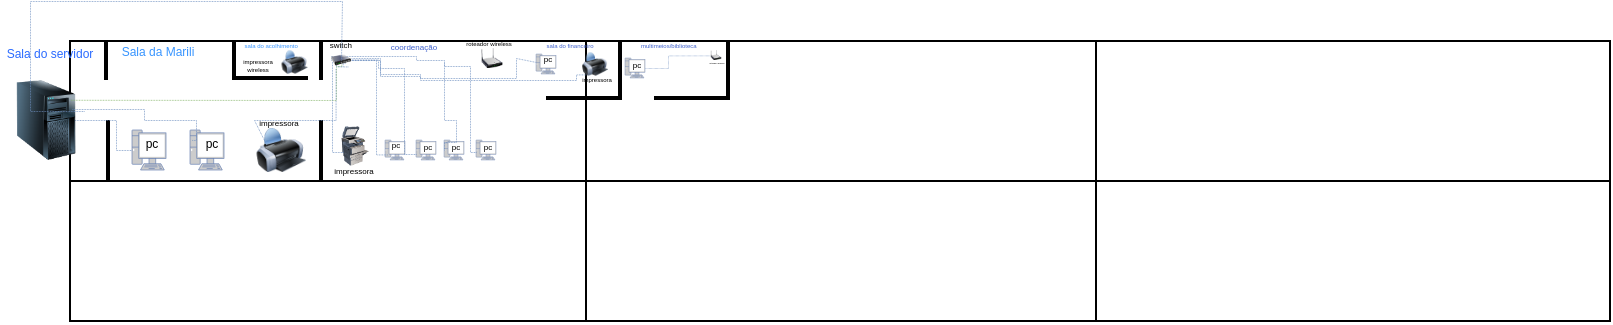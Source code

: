 <mxfile version="24.7.12">
  <diagram name="Página-1" id="NS5U5-O65Im8d6U8z58Z">
    <mxGraphModel dx="128" dy="69" grid="1" gridSize="10" guides="1" tooltips="1" connect="1" arrows="1" fold="1" page="1" pageScale="1" pageWidth="827" pageHeight="1169" math="0" shadow="0">
      <root>
        <mxCell id="0" />
        <mxCell id="1" parent="0" />
        <mxCell id="MpMNYpXZtJiI1SpBtYqB-1" value="" style="shape=table;startSize=0;container=1;collapsible=0;childLayout=tableLayout;fontStyle=1;fontFamily=Helvetica;perimeterSpacing=0;" parent="1" vertex="1">
          <mxGeometry x="57" y="80.5" width="770" height="140" as="geometry" />
        </mxCell>
        <mxCell id="MpMNYpXZtJiI1SpBtYqB-2" value="" style="shape=tableRow;horizontal=0;startSize=0;swimlaneHead=0;swimlaneBody=0;strokeColor=inherit;top=0;left=0;bottom=0;right=0;collapsible=0;dropTarget=0;fillColor=none;points=[[0,0.5],[1,0.5]];portConstraint=eastwest;" parent="MpMNYpXZtJiI1SpBtYqB-1" vertex="1">
          <mxGeometry width="770" height="70" as="geometry" />
        </mxCell>
        <mxCell id="MpMNYpXZtJiI1SpBtYqB-3" value="" style="shape=partialRectangle;html=1;whiteSpace=wrap;connectable=0;strokeColor=default;overflow=hidden;fillColor=none;top=0;left=0;bottom=0;right=0;pointerEvents=1;dashed=1;dashPattern=1 1;" parent="MpMNYpXZtJiI1SpBtYqB-2" vertex="1">
          <mxGeometry width="258" height="70" as="geometry">
            <mxRectangle width="258" height="70" as="alternateBounds" />
          </mxGeometry>
        </mxCell>
        <mxCell id="MpMNYpXZtJiI1SpBtYqB-4" value="" style="shape=partialRectangle;html=1;whiteSpace=wrap;connectable=0;strokeColor=inherit;overflow=hidden;fillColor=none;top=0;left=0;bottom=0;right=0;pointerEvents=1;" parent="MpMNYpXZtJiI1SpBtYqB-2" vertex="1">
          <mxGeometry x="258" width="255" height="70" as="geometry">
            <mxRectangle width="255" height="70" as="alternateBounds" />
          </mxGeometry>
        </mxCell>
        <mxCell id="MpMNYpXZtJiI1SpBtYqB-5" value="" style="shape=partialRectangle;html=1;whiteSpace=wrap;connectable=0;strokeColor=inherit;overflow=hidden;fillColor=none;top=0;left=0;bottom=0;right=0;pointerEvents=1;" parent="MpMNYpXZtJiI1SpBtYqB-2" vertex="1">
          <mxGeometry x="513" width="257" height="70" as="geometry">
            <mxRectangle width="257" height="70" as="alternateBounds" />
          </mxGeometry>
        </mxCell>
        <mxCell id="MpMNYpXZtJiI1SpBtYqB-6" value="" style="shape=tableRow;horizontal=0;startSize=0;swimlaneHead=0;swimlaneBody=0;strokeColor=inherit;top=0;left=0;bottom=0;right=0;collapsible=0;dropTarget=0;fillColor=none;points=[[0,0.5],[1,0.5]];portConstraint=eastwest;" parent="MpMNYpXZtJiI1SpBtYqB-1" vertex="1">
          <mxGeometry y="70" width="770" height="70" as="geometry" />
        </mxCell>
        <mxCell id="MpMNYpXZtJiI1SpBtYqB-7" value="" style="shape=partialRectangle;html=1;whiteSpace=wrap;connectable=0;strokeColor=inherit;overflow=hidden;fillColor=none;top=0;left=0;bottom=0;right=0;pointerEvents=1;" parent="MpMNYpXZtJiI1SpBtYqB-6" vertex="1">
          <mxGeometry width="258" height="70" as="geometry">
            <mxRectangle width="258" height="70" as="alternateBounds" />
          </mxGeometry>
        </mxCell>
        <mxCell id="MpMNYpXZtJiI1SpBtYqB-8" value="" style="shape=partialRectangle;html=1;whiteSpace=wrap;connectable=0;strokeColor=inherit;overflow=hidden;fillColor=none;top=0;left=0;bottom=0;right=0;pointerEvents=1;" parent="MpMNYpXZtJiI1SpBtYqB-6" vertex="1">
          <mxGeometry x="258" width="255" height="70" as="geometry">
            <mxRectangle width="255" height="70" as="alternateBounds" />
          </mxGeometry>
        </mxCell>
        <mxCell id="MpMNYpXZtJiI1SpBtYqB-9" value="" style="shape=partialRectangle;html=1;whiteSpace=wrap;connectable=0;strokeColor=inherit;overflow=hidden;fillColor=none;top=0;left=0;bottom=0;right=0;pointerEvents=1;" parent="MpMNYpXZtJiI1SpBtYqB-6" vertex="1">
          <mxGeometry x="513" width="257" height="70" as="geometry">
            <mxRectangle width="257" height="70" as="alternateBounds" />
          </mxGeometry>
        </mxCell>
        <mxCell id="-vuuoF5EBfhMEj6QQ887-2" value="&lt;font color=&quot;#2b6bff&quot;&gt;Sala do servidor&lt;/font&gt;" style="text;strokeColor=none;align=center;fillColor=none;html=1;verticalAlign=middle;whiteSpace=wrap;rounded=0;fontSize=6;" parent="1" vertex="1">
          <mxGeometry x="22" y="82" width="50" height="10" as="geometry" />
        </mxCell>
        <mxCell id="-vuuoF5EBfhMEj6QQ887-6" value="" style="line;strokeWidth=2;direction=south;html=1;" parent="1" vertex="1">
          <mxGeometry x="70" y="120" width="12" height="30" as="geometry" />
        </mxCell>
        <mxCell id="-vuuoF5EBfhMEj6QQ887-7" value="" style="line;strokeWidth=2;direction=south;html=1;" parent="1" vertex="1">
          <mxGeometry x="70" y="80" width="10" height="20" as="geometry" />
        </mxCell>
        <mxCell id="-vuuoF5EBfhMEj6QQ887-28" style="edgeStyle=orthogonalEdgeStyle;rounded=0;orthogonalLoop=1;jettySize=auto;html=1;endArrow=none;endFill=0;dashed=1;targetPerimeterSpacing=-5;sourcePerimeterSpacing=-3;dashPattern=1 1;jumpSize=15;strokeWidth=0.4;shadow=0;fillColor=#dae8fc;strokeColor=#6c8ebf;" parent="1" source="-vuuoF5EBfhMEj6QQ887-8" target="-vuuoF5EBfhMEj6QQ887-18" edge="1">
          <mxGeometry relative="1" as="geometry" />
        </mxCell>
        <mxCell id="-vuuoF5EBfhMEj6QQ887-8" value="" style="image;html=1;image=img/lib/clip_art/computers/Server_Tower_128x128.png;strokeWidth=3;" parent="1" vertex="1">
          <mxGeometry x="30" y="100" width="30" height="40" as="geometry" />
        </mxCell>
        <mxCell id="-vuuoF5EBfhMEj6QQ887-17" value="&lt;font&gt;Sala da Marili&lt;/font&gt;" style="text;strokeColor=none;align=center;fillColor=none;html=1;verticalAlign=middle;whiteSpace=wrap;rounded=0;fontSize=6;fontColor=#3895FF;" parent="1" vertex="1">
          <mxGeometry x="76" y="81" width="50" height="10" as="geometry" />
        </mxCell>
        <mxCell id="-vuuoF5EBfhMEj6QQ887-18" value="" style="fontColor=#0066CC;verticalAlign=top;verticalLabelPosition=bottom;labelPosition=center;align=center;html=1;outlineConnect=0;fillColor=#CCCCCC;strokeColor=#6881B3;gradientColor=none;gradientDirection=north;strokeWidth=2;shape=mxgraph.networks.pc;rotation=0;" parent="1" vertex="1">
          <mxGeometry x="88" y="125" width="17" height="20" as="geometry" />
        </mxCell>
        <mxCell id="-vuuoF5EBfhMEj6QQ887-19" value="" style="fontColor=#0066CC;verticalAlign=top;verticalLabelPosition=bottom;labelPosition=center;align=center;html=1;outlineConnect=0;fillColor=#CCCCCC;strokeColor=#6881B3;gradientColor=none;gradientDirection=north;strokeWidth=2;shape=mxgraph.networks.pc;rotation=0;" parent="1" vertex="1">
          <mxGeometry x="117" y="125" width="17" height="20" as="geometry" />
        </mxCell>
        <mxCell id="-vuuoF5EBfhMEj6QQ887-20" value="" style="image;html=1;image=img/lib/clip_art/computers/Printer_128x128.png" parent="1" vertex="1">
          <mxGeometry x="147.5" y="124" width="30" height="22" as="geometry" />
        </mxCell>
        <mxCell id="-vuuoF5EBfhMEj6QQ887-21" value="pc" style="text;strokeColor=none;align=center;fillColor=none;html=1;verticalAlign=middle;whiteSpace=wrap;rounded=0;fontSize=6;" parent="1" vertex="1">
          <mxGeometry x="89" y="130" width="18" height="4" as="geometry" />
        </mxCell>
        <mxCell id="-vuuoF5EBfhMEj6QQ887-22" value="pc" style="text;strokeColor=none;align=center;fillColor=none;html=1;verticalAlign=middle;whiteSpace=wrap;rounded=0;fontSize=6;" parent="1" vertex="1">
          <mxGeometry x="119" y="130" width="18" height="4" as="geometry" />
        </mxCell>
        <mxCell id="-vuuoF5EBfhMEj6QQ887-23" value="impressora" style="text;strokeColor=none;align=center;fillColor=none;html=1;verticalAlign=middle;whiteSpace=wrap;rounded=0;fontSize=4;" parent="1" vertex="1">
          <mxGeometry x="144.5" y="121" width="33" height="2" as="geometry" />
        </mxCell>
        <mxCell id="-vuuoF5EBfhMEj6QQ887-30" style="edgeStyle=orthogonalEdgeStyle;rounded=0;orthogonalLoop=1;jettySize=auto;html=1;endArrow=none;endFill=0;dashed=1;targetPerimeterSpacing=-4;sourcePerimeterSpacing=-7;dashPattern=1 1;jumpSize=15;strokeWidth=0.4;shadow=0;fillColor=#dae8fc;strokeColor=#6c8ebf;endSize=6;entryX=-0.081;entryY=-0.01;entryDx=0;entryDy=0;entryPerimeter=0;" parent="1" target="-vuuoF5EBfhMEj6QQ887-22" edge="1">
          <mxGeometry relative="1" as="geometry">
            <mxPoint x="58" y="114.5" as="sourcePoint" />
            <mxPoint x="130" y="130" as="targetPoint" />
            <Array as="points">
              <mxPoint x="94" y="115" />
              <mxPoint x="94" y="120" />
              <mxPoint x="120" y="120" />
              <mxPoint x="120" y="130" />
            </Array>
          </mxGeometry>
        </mxCell>
        <mxCell id="-vuuoF5EBfhMEj6QQ887-34" value="" style="line;strokeWidth=2;direction=south;html=1;" parent="1" vertex="1">
          <mxGeometry x="177.5" y="80" width="10" height="20" as="geometry" />
        </mxCell>
        <mxCell id="-vuuoF5EBfhMEj6QQ887-35" value="" style="line;strokeWidth=2;direction=south;html=1;" parent="1" vertex="1">
          <mxGeometry x="176.5" y="120" width="12" height="30" as="geometry" />
        </mxCell>
        <mxCell id="-vuuoF5EBfhMEj6QQ887-39" value="switch&amp;nbsp;" style="text;strokeColor=none;align=center;fillColor=none;html=1;verticalAlign=middle;whiteSpace=wrap;rounded=0;fontSize=4;" parent="1" vertex="1">
          <mxGeometry x="183" y="82" width="19.5" height="2" as="geometry" />
        </mxCell>
        <mxCell id="-vuuoF5EBfhMEj6QQ887-40" value="&lt;font style=&quot;font-size: 4px;&quot; color=&quot;#3f60cc&quot;&gt;coordenação&lt;/font&gt;" style="text;strokeColor=none;align=center;fillColor=none;html=1;verticalAlign=middle;whiteSpace=wrap;rounded=0;fontSize=5;fontColor=#cc3838;" parent="1" vertex="1">
          <mxGeometry x="204" y="78" width="50" height="10" as="geometry" />
        </mxCell>
        <mxCell id="-vuuoF5EBfhMEj6QQ887-44" style="edgeStyle=orthogonalEdgeStyle;rounded=0;orthogonalLoop=1;jettySize=auto;html=1;endArrow=none;endFill=0;dashed=1;targetPerimeterSpacing=-4;sourcePerimeterSpacing=-7;dashPattern=1 1;jumpSize=15;strokeWidth=0.4;shadow=0;fillColor=#d5e8d4;strokeColor=#82B366;endSize=6;entryX=0.412;entryY=0.787;entryDx=0;entryDy=0;entryPerimeter=0;exitX=0.91;exitY=0.247;exitDx=0;exitDy=0;exitPerimeter=0;fontColor=#80FF00;" parent="1" source="-vuuoF5EBfhMEj6QQ887-8" edge="1">
          <mxGeometry relative="1" as="geometry">
            <mxPoint x="60" y="110" as="sourcePoint" />
            <mxPoint x="192.62" y="91.87" as="targetPoint" />
            <Array as="points">
              <mxPoint x="70" y="110" />
              <mxPoint x="190" y="110" />
              <mxPoint x="190" y="93" />
              <mxPoint x="193" y="93" />
            </Array>
          </mxGeometry>
        </mxCell>
        <mxCell id="-vuuoF5EBfhMEj6QQ887-47" style="edgeStyle=orthogonalEdgeStyle;rounded=0;orthogonalLoop=1;jettySize=auto;html=1;endArrow=none;endFill=0;dashed=1;targetPerimeterSpacing=-4;sourcePerimeterSpacing=-7;dashPattern=1 1;jumpSize=15;strokeWidth=0.4;shadow=0;fillColor=#dae8fc;strokeColor=#6c8ebf;endSize=6;entryX=0.25;entryY=1;entryDx=0;entryDy=0;" parent="1" source="-vuuoF5EBfhMEj6QQ887-20" edge="1">
          <mxGeometry relative="1" as="geometry">
            <mxPoint x="148.74" y="139.994" as="sourcePoint" />
            <mxPoint x="189.75" y="94" as="targetPoint" />
            <Array as="points">
              <mxPoint x="149" y="120" />
              <mxPoint x="190" y="120" />
            </Array>
          </mxGeometry>
        </mxCell>
        <mxCell id="-vuuoF5EBfhMEj6QQ887-48" value="" style="image;html=1;image=img/lib/clip_art/computers/Printer_Commercial_128x128.png" parent="1" vertex="1">
          <mxGeometry x="184.5" y="123" width="30" height="20" as="geometry" />
        </mxCell>
        <mxCell id="-vuuoF5EBfhMEj6QQ887-49" value="impressora" style="text;strokeColor=none;align=center;fillColor=none;html=1;verticalAlign=middle;whiteSpace=wrap;rounded=0;fontSize=4;" parent="1" vertex="1">
          <mxGeometry x="188.5" y="145" width="19.5" height="2" as="geometry" />
        </mxCell>
        <mxCell id="-vuuoF5EBfhMEj6QQ887-50" style="edgeStyle=orthogonalEdgeStyle;rounded=0;orthogonalLoop=1;jettySize=auto;html=1;endArrow=none;endFill=0;dashed=1;targetPerimeterSpacing=-4;sourcePerimeterSpacing=-7;dashPattern=1 1;jumpSize=15;strokeWidth=0.4;shadow=0;fillColor=#dae8fc;strokeColor=#6c8ebf;endSize=6;entryX=0.229;entryY=0.556;entryDx=0;entryDy=0;entryPerimeter=0;" parent="1" target="-vuuoF5EBfhMEj6QQ887-69" edge="1">
          <mxGeometry relative="1" as="geometry">
            <mxPoint x="193.5" y="136" as="sourcePoint" />
            <mxPoint x="191.84" y="92.24" as="targetPoint" />
            <Array as="points">
              <mxPoint x="188" y="136" />
              <mxPoint x="188" y="91" />
            </Array>
          </mxGeometry>
        </mxCell>
        <mxCell id="-vuuoF5EBfhMEj6QQ887-51" value="" style="fontColor=#0066CC;verticalAlign=top;verticalLabelPosition=bottom;labelPosition=center;align=center;html=1;outlineConnect=0;fillColor=#CCCCCC;strokeColor=#6881B3;gradientColor=none;gradientDirection=north;strokeWidth=2;shape=mxgraph.networks.pc;rotation=0;" parent="1" vertex="1">
          <mxGeometry x="214.5" y="130" width="10" height="10" as="geometry" />
        </mxCell>
        <mxCell id="-vuuoF5EBfhMEj6QQ887-52" value="" style="fontColor=#0066CC;verticalAlign=top;verticalLabelPosition=bottom;labelPosition=center;align=center;html=1;outlineConnect=0;fillColor=#CCCCCC;strokeColor=#6881B3;gradientColor=none;gradientDirection=north;strokeWidth=2;shape=mxgraph.networks.pc;rotation=0;" parent="1" vertex="1">
          <mxGeometry x="230" y="130" width="10" height="10" as="geometry" />
        </mxCell>
        <mxCell id="-vuuoF5EBfhMEj6QQ887-54" value="" style="fontColor=#0066CC;verticalAlign=top;verticalLabelPosition=bottom;labelPosition=center;align=center;html=1;outlineConnect=0;fillColor=#CCCCCC;strokeColor=#6881B3;gradientColor=none;gradientDirection=north;strokeWidth=2;shape=mxgraph.networks.pc;rotation=0;" parent="1" vertex="1">
          <mxGeometry x="244" y="130" width="10" height="10" as="geometry" />
        </mxCell>
        <mxCell id="-vuuoF5EBfhMEj6QQ887-55" value="" style="fontColor=#0066CC;verticalAlign=top;verticalLabelPosition=bottom;labelPosition=center;align=center;html=1;outlineConnect=0;fillColor=#CCCCCC;strokeColor=#6881B3;gradientColor=none;gradientDirection=north;strokeWidth=2;shape=mxgraph.networks.pc;rotation=0;" parent="1" vertex="1">
          <mxGeometry x="260" y="130" width="10" height="10" as="geometry" />
        </mxCell>
        <mxCell id="-vuuoF5EBfhMEj6QQ887-56" style="edgeStyle=orthogonalEdgeStyle;rounded=0;orthogonalLoop=1;jettySize=auto;html=1;endArrow=none;endFill=0;dashed=1;targetPerimeterSpacing=-4;sourcePerimeterSpacing=-7;dashPattern=1 1;jumpSize=15;strokeWidth=0.4;shadow=0;fillColor=#dae8fc;strokeColor=#6c8ebf;endSize=6;entryX=0.85;entryY=0.822;entryDx=0;entryDy=0;entryPerimeter=0;exitX=1.039;exitY=0.711;exitDx=0;exitDy=0;exitPerimeter=0;" parent="1" source="-vuuoF5EBfhMEj6QQ887-69" edge="1">
          <mxGeometry relative="1" as="geometry">
            <mxPoint x="204" y="136.78" as="sourcePoint" />
            <mxPoint x="197" y="92" as="targetPoint" />
            <Array as="points" />
          </mxGeometry>
        </mxCell>
        <mxCell id="-vuuoF5EBfhMEj6QQ887-57" style="edgeStyle=orthogonalEdgeStyle;rounded=0;orthogonalLoop=1;jettySize=auto;html=1;endArrow=none;endFill=0;dashed=1;targetPerimeterSpacing=-4;sourcePerimeterSpacing=-7;dashPattern=1 1;jumpSize=15;strokeWidth=0.4;shadow=0;fillColor=#dae8fc;strokeColor=#6c8ebf;endSize=6;entryX=0.796;entryY=0.468;entryDx=0;entryDy=0;entryPerimeter=0;exitX=1.039;exitY=0.711;exitDx=0;exitDy=0;exitPerimeter=0;" parent="1" target="-vuuoF5EBfhMEj6QQ887-69" edge="1">
          <mxGeometry relative="1" as="geometry">
            <mxPoint x="230" y="137" as="sourcePoint" />
            <mxPoint x="196.89" y="92.89" as="targetPoint" />
            <Array as="points">
              <mxPoint x="224" y="137" />
              <mxPoint x="224" y="94" />
              <mxPoint x="211" y="94" />
              <mxPoint x="211" y="90" />
            </Array>
          </mxGeometry>
        </mxCell>
        <mxCell id="-vuuoF5EBfhMEj6QQ887-58" style="edgeStyle=orthogonalEdgeStyle;rounded=0;orthogonalLoop=1;jettySize=auto;html=1;endArrow=none;endFill=0;dashed=1;targetPerimeterSpacing=-4;sourcePerimeterSpacing=-7;dashPattern=1 1;jumpSize=15;strokeWidth=0.4;shadow=0;fillColor=#dae8fc;strokeColor=#6c8ebf;endSize=6;entryX=0.583;entryY=0.8;entryDx=0;entryDy=0;entryPerimeter=0;exitX=0;exitY=0.5;exitDx=0;exitDy=0;exitPerimeter=0;" parent="1" source="-vuuoF5EBfhMEj6QQ887-69" edge="1">
          <mxGeometry relative="1" as="geometry">
            <mxPoint x="253.09" y="135" as="sourcePoint" />
            <mxPoint x="194.33" y="92" as="targetPoint" />
            <Array as="points">
              <mxPoint x="194" y="88" />
            </Array>
          </mxGeometry>
        </mxCell>
        <mxCell id="-vuuoF5EBfhMEj6QQ887-59" style="edgeStyle=orthogonalEdgeStyle;rounded=0;orthogonalLoop=1;jettySize=auto;html=1;endArrow=none;endFill=0;dashed=1;targetPerimeterSpacing=-4;sourcePerimeterSpacing=-7;dashPattern=1 1;jumpSize=15;strokeWidth=0.4;shadow=0;fillColor=#dae8fc;strokeColor=#6c8ebf;endSize=6;entryX=0.85;entryY=0.822;entryDx=0;entryDy=0;entryPerimeter=0;" parent="1" edge="1">
          <mxGeometry relative="1" as="geometry">
            <mxPoint x="260" y="136" as="sourcePoint" />
            <mxPoint x="244" y="91" as="targetPoint" />
            <Array as="points">
              <mxPoint x="257" y="136" />
              <mxPoint x="257" y="93" />
              <mxPoint x="244" y="93" />
            </Array>
          </mxGeometry>
        </mxCell>
        <mxCell id="-vuuoF5EBfhMEj6QQ887-60" value="pc" style="text;strokeColor=none;align=center;fillColor=none;html=1;verticalAlign=middle;whiteSpace=wrap;rounded=0;fontSize=4;" parent="1" vertex="1">
          <mxGeometry x="210.5" y="131" width="18" height="4" as="geometry" />
        </mxCell>
        <mxCell id="-vuuoF5EBfhMEj6QQ887-61" value="pc" style="text;strokeColor=none;align=center;fillColor=none;html=1;verticalAlign=middle;whiteSpace=wrap;rounded=0;fontSize=4;" parent="1" vertex="1">
          <mxGeometry x="227" y="132" width="18" height="4" as="geometry" />
        </mxCell>
        <mxCell id="-vuuoF5EBfhMEj6QQ887-62" value="pc" style="text;strokeColor=none;align=center;fillColor=none;html=1;verticalAlign=middle;whiteSpace=wrap;rounded=0;fontSize=4;" parent="1" vertex="1">
          <mxGeometry x="241" y="132" width="18" height="4" as="geometry" />
        </mxCell>
        <mxCell id="-vuuoF5EBfhMEj6QQ887-63" value="pc" style="text;strokeColor=none;align=center;fillColor=none;html=1;verticalAlign=middle;whiteSpace=wrap;rounded=0;fontSize=4;" parent="1" vertex="1">
          <mxGeometry x="257" y="132" width="18" height="4" as="geometry" />
        </mxCell>
        <mxCell id="-vuuoF5EBfhMEj6QQ887-64" value="" style="line;strokeWidth=2;direction=south;html=1;" parent="1" vertex="1">
          <mxGeometry x="134" y="80" width="10" height="20" as="geometry" />
        </mxCell>
        <mxCell id="-vuuoF5EBfhMEj6QQ887-65" value="" style="image;html=1;image=img/lib/clip_art/computers/Printer_128x128.png" parent="1" vertex="1">
          <mxGeometry x="162.75" y="85" width="13" height="12" as="geometry" />
        </mxCell>
        <mxCell id="-vuuoF5EBfhMEj6QQ887-66" value="impressora&lt;div&gt;wireless&lt;/div&gt;" style="text;strokeColor=none;align=center;fillColor=none;html=1;verticalAlign=middle;whiteSpace=wrap;rounded=0;fontSize=3;" parent="1" vertex="1">
          <mxGeometry x="141.75" y="92" width="18" height="2" as="geometry" />
        </mxCell>
        <mxCell id="-vuuoF5EBfhMEj6QQ887-67" value="&lt;font style=&quot;font-size: 3px;&quot;&gt;sala do acolhimento&amp;nbsp;&lt;/font&gt;" style="text;strokeColor=none;align=center;fillColor=none;html=1;verticalAlign=middle;whiteSpace=wrap;rounded=0;fontSize=2;fontColor=#3895FF;" parent="1" vertex="1">
          <mxGeometry x="140" y="81" width="35.5" height="3" as="geometry" />
        </mxCell>
        <mxCell id="-vuuoF5EBfhMEj6QQ887-68" value="" style="line;strokeWidth=2;direction=south;html=1;rotation=-90;" parent="1" vertex="1">
          <mxGeometry x="152.75" y="80.75" width="10" height="36.5" as="geometry" />
        </mxCell>
        <mxCell id="-vuuoF5EBfhMEj6QQ887-70" value="" style="edgeStyle=orthogonalEdgeStyle;rounded=0;orthogonalLoop=1;jettySize=auto;html=1;endArrow=none;endFill=0;dashed=1;targetPerimeterSpacing=-4;sourcePerimeterSpacing=-7;dashPattern=1 1;jumpSize=15;strokeWidth=0.4;shadow=0;fillColor=#dae8fc;strokeColor=#6c8ebf;endSize=6;entryX=0.85;entryY=0.822;entryDx=0;entryDy=0;entryPerimeter=0;exitX=1.039;exitY=0.711;exitDx=0;exitDy=0;exitPerimeter=0;" parent="1" source="-vuuoF5EBfhMEj6QQ887-48" target="-vuuoF5EBfhMEj6QQ887-69" edge="1">
          <mxGeometry relative="1" as="geometry">
            <mxPoint x="216" y="137" as="sourcePoint" />
            <mxPoint x="197" y="92" as="targetPoint" />
            <Array as="points">
              <mxPoint x="210" y="137" />
              <mxPoint x="210" y="90" />
              <mxPoint x="190" y="90" />
              <mxPoint x="190" y="93" />
            </Array>
          </mxGeometry>
        </mxCell>
        <mxCell id="-vuuoF5EBfhMEj6QQ887-71" value="" style="edgeStyle=orthogonalEdgeStyle;rounded=0;orthogonalLoop=1;jettySize=auto;html=1;endArrow=none;endFill=0;dashed=1;targetPerimeterSpacing=-4;sourcePerimeterSpacing=-7;dashPattern=1 1;jumpSize=15;strokeWidth=0.4;shadow=0;fillColor=#dae8fc;strokeColor=#6c8ebf;endSize=6;entryX=0.583;entryY=0.8;entryDx=0;entryDy=0;entryPerimeter=0;exitX=0;exitY=0.5;exitDx=0;exitDy=0;exitPerimeter=0;" parent="1" source="-vuuoF5EBfhMEj6QQ887-54" target="-vuuoF5EBfhMEj6QQ887-69" edge="1">
          <mxGeometry relative="1" as="geometry">
            <mxPoint x="244" y="135" as="sourcePoint" />
            <mxPoint x="194.33" y="92" as="targetPoint" />
            <Array as="points">
              <mxPoint x="244" y="131" />
              <mxPoint x="250" y="131" />
              <mxPoint x="250" y="120" />
              <mxPoint x="244" y="120" />
              <mxPoint x="244" y="90" />
              <mxPoint x="230" y="90" />
              <mxPoint x="230" y="88" />
            </Array>
          </mxGeometry>
        </mxCell>
        <mxCell id="-vuuoF5EBfhMEj6QQ887-69" value="" style="image;html=1;image=img/lib/clip_art/networking/Switch_128x128.png" parent="1" vertex="1">
          <mxGeometry x="187.5" y="85" width="10" height="10" as="geometry" />
        </mxCell>
        <mxCell id="-vuuoF5EBfhMEj6QQ887-73" value="" style="image;html=1;image=img/lib/clip_art/networking/Wireless_Router_N_128x128.png" parent="1" vertex="1">
          <mxGeometry x="258" y="84" width="20" height="10" as="geometry" />
        </mxCell>
        <mxCell id="-vuuoF5EBfhMEj6QQ887-74" value="&lt;font style=&quot;font-size: 3px;&quot;&gt;roteador wireless&lt;/font&gt;" style="text;strokeColor=none;align=center;fillColor=none;html=1;verticalAlign=middle;whiteSpace=wrap;rounded=0;fontSize=4;" parent="1" vertex="1">
          <mxGeometry x="253" y="80.5" width="26.5" height="2" as="geometry" />
        </mxCell>
        <mxCell id="-vuuoF5EBfhMEj6QQ887-76" value="" style="line;strokeWidth=2;direction=south;html=1;" parent="1" vertex="1">
          <mxGeometry x="326" y="80" width="12" height="30" as="geometry" />
        </mxCell>
        <mxCell id="-vuuoF5EBfhMEj6QQ887-77" value="" style="line;strokeWidth=2;direction=south;html=1;rotation=90;" parent="1" vertex="1">
          <mxGeometry x="307" y="91" width="12" height="36" as="geometry" />
        </mxCell>
        <mxCell id="-vuuoF5EBfhMEj6QQ887-78" value="&lt;font color=&quot;#3f60cc&quot; style=&quot;font-size: 3px;&quot;&gt;sala do financeiro&lt;/font&gt;" style="text;strokeColor=none;align=center;fillColor=none;html=1;verticalAlign=middle;whiteSpace=wrap;rounded=0;fontSize=4;fontColor=#cc3838;" parent="1" vertex="1">
          <mxGeometry x="282" y="78" width="50" height="10" as="geometry" />
        </mxCell>
        <mxCell id="-vuuoF5EBfhMEj6QQ887-79" value="" style="edgeStyle=orthogonalEdgeStyle;rounded=0;orthogonalLoop=1;jettySize=auto;html=1;endArrow=none;endFill=0;dashed=1;targetPerimeterSpacing=-4;sourcePerimeterSpacing=-7;dashPattern=1 1;jumpSize=15;strokeWidth=0.4;shadow=0;fillColor=#dae8fc;strokeColor=#6c8ebf;endSize=6;" parent="1" source="-vuuoF5EBfhMEj6QQ887-82" edge="1">
          <mxGeometry relative="1" as="geometry">
            <mxPoint x="297.15" y="86.98" as="sourcePoint" />
            <mxPoint x="197.5" y="89.02" as="targetPoint" />
            <Array as="points">
              <mxPoint x="280" y="89" />
              <mxPoint x="280" y="99" />
              <mxPoint x="232" y="99" />
              <mxPoint x="232" y="97" />
              <mxPoint x="212" y="97" />
              <mxPoint x="212" y="89" />
            </Array>
          </mxGeometry>
        </mxCell>
        <mxCell id="-vuuoF5EBfhMEj6QQ887-82" value="" style="fontColor=#0066CC;verticalAlign=top;verticalLabelPosition=bottom;labelPosition=center;align=center;html=1;outlineConnect=0;fillColor=#CCCCCC;strokeColor=#6881B3;gradientColor=none;gradientDirection=north;strokeWidth=2;shape=mxgraph.networks.pc;rotation=0;" parent="1" vertex="1">
          <mxGeometry x="290" y="87" width="10" height="10" as="geometry" />
        </mxCell>
        <mxCell id="-vuuoF5EBfhMEj6QQ887-83" value="pc" style="text;strokeColor=none;align=center;fillColor=none;html=1;verticalAlign=middle;whiteSpace=wrap;rounded=0;fontSize=4;" parent="1" vertex="1">
          <mxGeometry x="287" y="88" width="18" height="4" as="geometry" />
        </mxCell>
        <mxCell id="-vuuoF5EBfhMEj6QQ887-84" value="" style="edgeStyle=orthogonalEdgeStyle;rounded=0;orthogonalLoop=1;jettySize=auto;html=1;endArrow=none;endFill=0;dashed=1;targetPerimeterSpacing=-4;sourcePerimeterSpacing=-7;dashPattern=1 1;jumpSize=15;strokeWidth=0.4;shadow=0;fillColor=#dae8fc;strokeColor=#6c8ebf;endSize=6;" parent="1" source="MpMNYpXZtJiI1SpBtYqB-2" edge="1">
          <mxGeometry relative="1" as="geometry">
            <mxPoint x="290" y="93" as="sourcePoint" />
            <mxPoint x="192.5" y="90.02" as="targetPoint" />
            <Array as="points" />
          </mxGeometry>
        </mxCell>
        <mxCell id="-vuuoF5EBfhMEj6QQ887-85" value="" style="image;html=1;image=img/lib/clip_art/computers/Printer_128x128.png" parent="1" vertex="1">
          <mxGeometry x="313" y="86" width="13" height="12" as="geometry" />
        </mxCell>
        <mxCell id="-vuuoF5EBfhMEj6QQ887-86" value="impressora" style="text;strokeColor=none;align=center;fillColor=none;html=1;verticalAlign=middle;whiteSpace=wrap;rounded=0;fontSize=3;" parent="1" vertex="1">
          <mxGeometry x="304" y="99" width="33" height="2" as="geometry" />
        </mxCell>
        <mxCell id="-vuuoF5EBfhMEj6QQ887-87" value="" style="edgeStyle=orthogonalEdgeStyle;rounded=0;orthogonalLoop=1;jettySize=auto;html=1;endArrow=none;endFill=0;dashed=1;targetPerimeterSpacing=-4;sourcePerimeterSpacing=-7;dashPattern=1 1;jumpSize=15;strokeWidth=0.4;shadow=0;fillColor=#dae8fc;strokeColor=#6c8ebf;endSize=6;exitX=0.141;exitY=0.933;exitDx=0;exitDy=0;exitPerimeter=0;" parent="1" source="-vuuoF5EBfhMEj6QQ887-85" edge="1">
          <mxGeometry relative="1" as="geometry">
            <mxPoint x="295" y="93" as="sourcePoint" />
            <mxPoint x="197.5" y="90.02" as="targetPoint" />
            <Array as="points">
              <mxPoint x="310" y="97" />
              <mxPoint x="310" y="100" />
              <mxPoint x="232" y="100" />
              <mxPoint x="232" y="98" />
              <mxPoint x="212" y="98" />
              <mxPoint x="212" y="90" />
            </Array>
          </mxGeometry>
        </mxCell>
        <mxCell id="RXinSmK6hJTp8Dc33npK-1" value="" style="line;strokeWidth=2;direction=south;html=1;" vertex="1" parent="1">
          <mxGeometry x="380" y="81" width="12" height="29" as="geometry" />
        </mxCell>
        <mxCell id="RXinSmK6hJTp8Dc33npK-2" value="" style="line;strokeWidth=2;direction=south;html=1;rotation=90;" vertex="1" parent="1">
          <mxGeometry x="361" y="91" width="12" height="36" as="geometry" />
        </mxCell>
        <mxCell id="RXinSmK6hJTp8Dc33npK-3" value="&lt;font style=&quot;font-size: 3px;&quot; color=&quot;#3f60cc&quot;&gt;&amp;nbsp;multimeios/biblioteca&lt;/font&gt;" style="text;strokeColor=none;align=center;fillColor=none;html=1;verticalAlign=middle;whiteSpace=wrap;rounded=0;fontSize=4;fontColor=#cc3838;" vertex="1" parent="1">
          <mxGeometry x="335.5" y="78.5" width="40" height="8.5" as="geometry" />
        </mxCell>
        <mxCell id="RXinSmK6hJTp8Dc33npK-4" value="" style="fontColor=#0066CC;verticalAlign=top;verticalLabelPosition=bottom;labelPosition=center;align=center;html=1;outlineConnect=0;fillColor=#CCCCCC;strokeColor=#6881B3;gradientColor=none;gradientDirection=north;strokeWidth=2;shape=mxgraph.networks.pc;rotation=0;" vertex="1" parent="1">
          <mxGeometry x="334.5" y="89" width="10" height="10" as="geometry" />
        </mxCell>
        <mxCell id="RXinSmK6hJTp8Dc33npK-5" value="pc" style="text;strokeColor=none;align=center;fillColor=none;html=1;verticalAlign=middle;whiteSpace=wrap;rounded=0;fontSize=4;" vertex="1" parent="1">
          <mxGeometry x="335.5" y="91.75" width="9" height="2.5" as="geometry" />
        </mxCell>
        <mxCell id="RXinSmK6hJTp8Dc33npK-9" style="edgeStyle=orthogonalEdgeStyle;rounded=0;orthogonalLoop=1;jettySize=auto;html=1;strokeColor=#6c8ebf;strokeWidth=0.3;endArrow=none;endFill=0;jumpSize=10;targetPerimeterSpacing=0;dashed=1;dashPattern=1 1;startSize=4;endSize=9;fillColor=#dae8fc;exitX=0.26;exitY=0.534;exitDx=0;exitDy=0;exitPerimeter=0;" edge="1" parent="1" source="RXinSmK6hJTp8Dc33npK-6" target="RXinSmK6hJTp8Dc33npK-4">
          <mxGeometry relative="1" as="geometry" />
        </mxCell>
        <mxCell id="RXinSmK6hJTp8Dc33npK-10" value="&lt;font style=&quot;font-size: 1px;&quot;&gt;roteador wireless&lt;/font&gt;" style="edgeLabel;html=1;align=center;verticalAlign=middle;resizable=0;points=[];" vertex="1" connectable="0" parent="RXinSmK6hJTp8Dc33npK-9">
          <mxGeometry x="0.789" y="1" relative="1" as="geometry">
            <mxPoint x="31" y="-7" as="offset" />
          </mxGeometry>
        </mxCell>
        <mxCell id="RXinSmK6hJTp8Dc33npK-6" value="" style="image;html=1;image=img/lib/clip_art/networking/Wireless_Router_N_128x128.png" vertex="1" parent="1">
          <mxGeometry x="376" y="85" width="8" height="5" as="geometry" />
        </mxCell>
      </root>
    </mxGraphModel>
  </diagram>
</mxfile>

